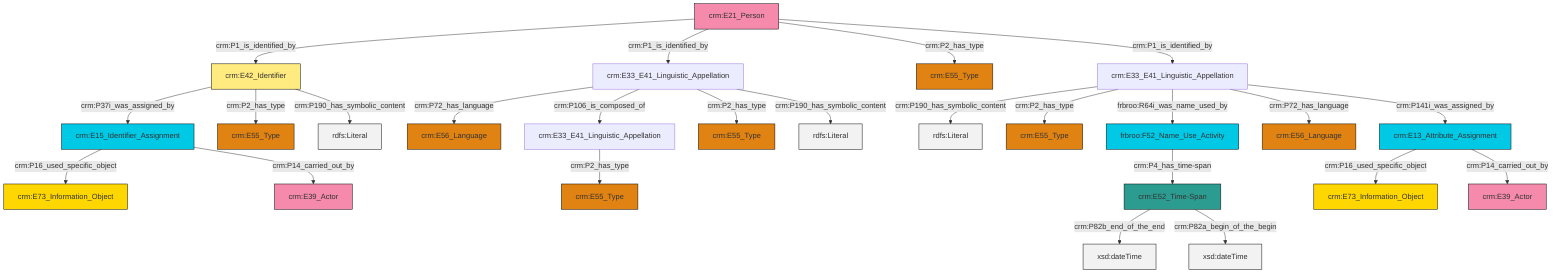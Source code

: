 graph TD
classDef Literal fill:#f2f2f2,stroke:#000000;
classDef CRM_Entity fill:#FFFFFF,stroke:#000000;
classDef Temporal_Entity fill:#00C9E6, stroke:#000000;
classDef Type fill:#E18312, stroke:#000000;
classDef Time-Span fill:#2C9C91, stroke:#000000;
classDef Appellation fill:#FFEB7F, stroke:#000000;
classDef Place fill:#008836, stroke:#000000;
classDef Persistent_Item fill:#B266B2, stroke:#000000;
classDef Conceptual_Object fill:#FFD700, stroke:#000000;
classDef Physical_Thing fill:#D2B48C, stroke:#000000;
classDef Actor fill:#f58aad, stroke:#000000;
classDef PC_Classes fill:#4ce600, stroke:#000000;
classDef Multi fill:#cccccc,stroke:#000000;

0["crm:E42_Identifier"]:::Appellation -->|crm:P37i_was_assigned_by| 1["crm:E15_Identifier_Assignment"]:::Temporal_Entity
2["crm:E33_E41_Linguistic_Appellation"]:::Default -->|crm:P190_has_symbolic_content| 3[rdfs:Literal]:::Literal
4["crm:E21_Person"]:::Actor -->|crm:P1_is_identified_by| 0["crm:E42_Identifier"]:::Appellation
13["crm:E13_Attribute_Assignment"]:::Temporal_Entity -->|crm:P16_used_specific_object| 14["crm:E73_Information_Object"]:::Conceptual_Object
4["crm:E21_Person"]:::Actor -->|crm:P1_is_identified_by| 16["crm:E33_E41_Linguistic_Appellation"]:::Default
4["crm:E21_Person"]:::Actor -->|crm:P2_has_type| 17["crm:E55_Type"]:::Type
9["crm:E33_E41_Linguistic_Appellation"]:::Default -->|crm:P2_has_type| 18["crm:E55_Type"]:::Type
2["crm:E33_E41_Linguistic_Appellation"]:::Default -->|crm:P2_has_type| 19["crm:E55_Type"]:::Type
2["crm:E33_E41_Linguistic_Appellation"]:::Default -->|frbroo:R64i_was_name_used_by| 21["frbroo:F52_Name_Use_Activity"]:::Temporal_Entity
16["crm:E33_E41_Linguistic_Appellation"]:::Default -->|crm:P72_has_language| 7["crm:E56_Language"]:::Type
13["crm:E13_Attribute_Assignment"]:::Temporal_Entity -->|crm:P14_carried_out_by| 23["crm:E39_Actor"]:::Actor
1["crm:E15_Identifier_Assignment"]:::Temporal_Entity -->|crm:P16_used_specific_object| 25["crm:E73_Information_Object"]:::Conceptual_Object
2["crm:E33_E41_Linguistic_Appellation"]:::Default -->|crm:P72_has_language| 27["crm:E56_Language"]:::Type
2["crm:E33_E41_Linguistic_Appellation"]:::Default -->|crm:P141i_was_assigned_by| 13["crm:E13_Attribute_Assignment"]:::Temporal_Entity
4["crm:E21_Person"]:::Actor -->|crm:P1_is_identified_by| 2["crm:E33_E41_Linguistic_Appellation"]:::Default
1["crm:E15_Identifier_Assignment"]:::Temporal_Entity -->|crm:P14_carried_out_by| 5["crm:E39_Actor"]:::Actor
16["crm:E33_E41_Linguistic_Appellation"]:::Default -->|crm:P106_is_composed_of| 9["crm:E33_E41_Linguistic_Appellation"]:::Default
0["crm:E42_Identifier"]:::Appellation -->|crm:P2_has_type| 37["crm:E55_Type"]:::Type
21["frbroo:F52_Name_Use_Activity"]:::Temporal_Entity -->|crm:P4_has_time-span| 31["crm:E52_Time-Span"]:::Time-Span
31["crm:E52_Time-Span"]:::Time-Span -->|crm:P82b_end_of_the_end| 40[xsd:dateTime]:::Literal
0["crm:E42_Identifier"]:::Appellation -->|crm:P190_has_symbolic_content| 42[rdfs:Literal]:::Literal
16["crm:E33_E41_Linguistic_Appellation"]:::Default -->|crm:P2_has_type| 11["crm:E55_Type"]:::Type
16["crm:E33_E41_Linguistic_Appellation"]:::Default -->|crm:P190_has_symbolic_content| 43[rdfs:Literal]:::Literal
31["crm:E52_Time-Span"]:::Time-Span -->|crm:P82a_begin_of_the_begin| 46[xsd:dateTime]:::Literal